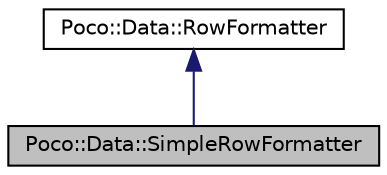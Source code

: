 digraph "Poco::Data::SimpleRowFormatter"
{
 // LATEX_PDF_SIZE
  edge [fontname="Helvetica",fontsize="10",labelfontname="Helvetica",labelfontsize="10"];
  node [fontname="Helvetica",fontsize="10",shape=record];
  Node1 [label="Poco::Data::SimpleRowFormatter",height=0.2,width=0.4,color="black", fillcolor="grey75", style="filled", fontcolor="black",tooltip="A simple row formatting class."];
  Node2 -> Node1 [dir="back",color="midnightblue",fontsize="10",style="solid",fontname="Helvetica"];
  Node2 [label="Poco::Data::RowFormatter",height=0.2,width=0.4,color="black", fillcolor="white", style="filled",URL="$classPoco_1_1Data_1_1RowFormatter.html",tooltip=" "];
}
